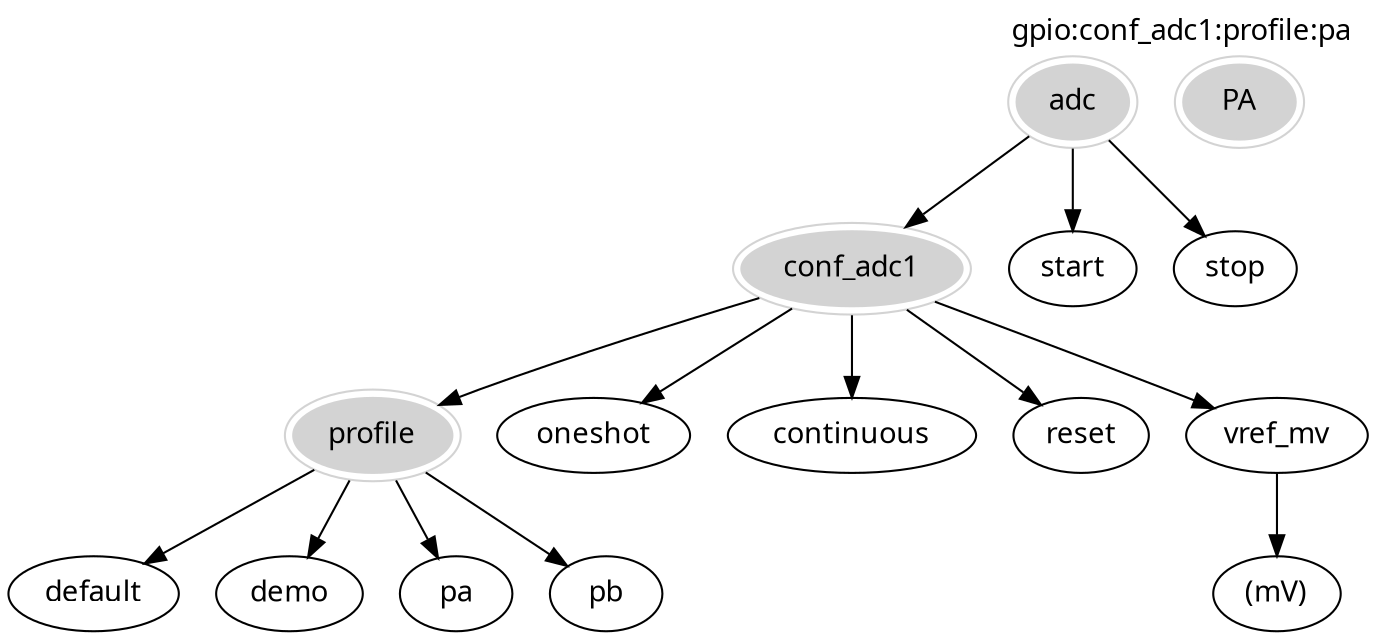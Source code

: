 digraph Fetch {
        graph [fontname="lucidasans-bold-14"];
        node [fontname="lucidasans-bold-14"];
	adc   -> conf_adc1;
	adc   -> start;
	adc   -> stop;
	conf_adc1   -> profile;
	conf_adc1   -> oneshot;
	conf_adc1   -> continuous;
	conf_adc1   -> reset;
	conf_adc1   -> vref_mv;
	profile     -> default;
	profile     -> demo;
	profile     -> pa;
	profile     -> pb;
	vref_mv     -> "(mV)"
  	adc [color=lightgrey, peripheries=2, style=filled];
  	conf_adc1 [color=lightgrey, peripheries=2, style=filled];
  	profile [color=lightgrey, peripheries=2, style=filled];
  	PA [color=lightgrey, peripheries=2, style=filled];
	label="gpio:conf_adc1:profile:pa"
  	labelloc=top;
  	labeljust=right;
}
